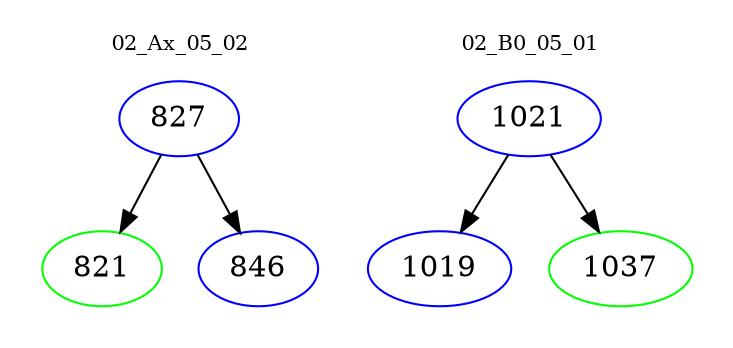 digraph{
subgraph cluster_0 {
color = white
label = "02_Ax_05_02";
fontsize=10;
T0_827 [label="827", color="blue"]
T0_827 -> T0_821 [color="black"]
T0_821 [label="821", color="green"]
T0_827 -> T0_846 [color="black"]
T0_846 [label="846", color="blue"]
}
subgraph cluster_1 {
color = white
label = "02_B0_05_01";
fontsize=10;
T1_1021 [label="1021", color="blue"]
T1_1021 -> T1_1019 [color="black"]
T1_1019 [label="1019", color="blue"]
T1_1021 -> T1_1037 [color="black"]
T1_1037 [label="1037", color="green"]
}
}
